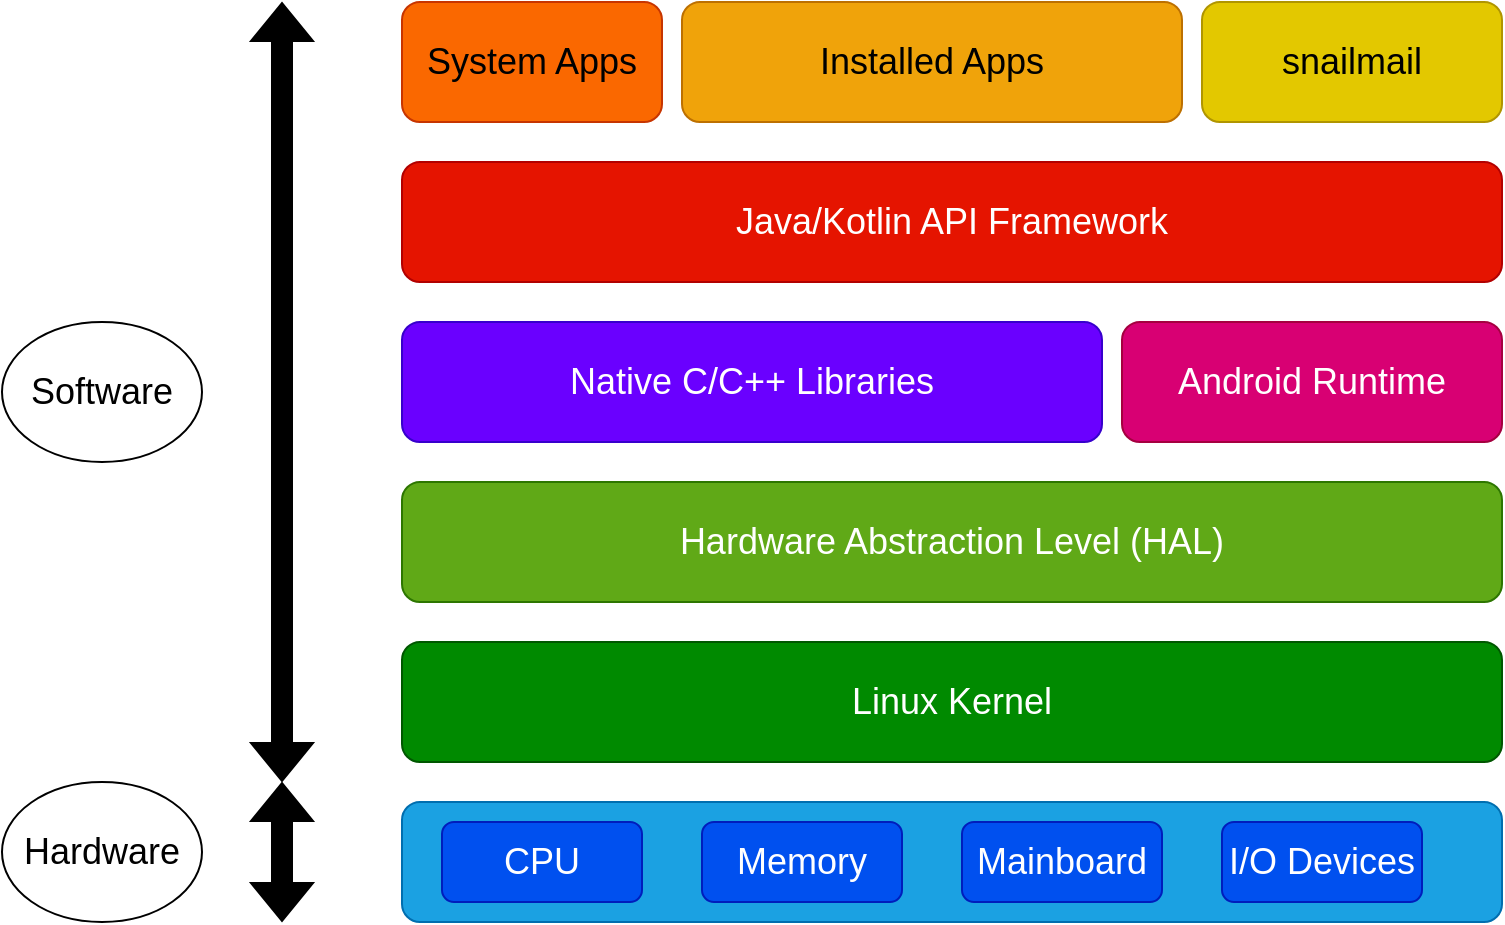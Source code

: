 <mxfile version="16.5.1" type="device"><diagram id="sA_ItPw9vTb_fWT30hbz" name="Page-1"><mxGraphModel dx="1163" dy="716" grid="1" gridSize="10" guides="1" tooltips="1" connect="1" arrows="1" fold="1" page="1" pageScale="1" pageWidth="1100" pageHeight="850" math="0" shadow="0"><root><mxCell id="0"/><mxCell id="1" parent="0"/><mxCell id="e7aj3pK3Iz6CLrMmDNB7-1" value="" style="rounded=1;whiteSpace=wrap;html=1;fillColor=#1ba1e2;strokeColor=#006EAF;fontColor=#ffffff;" vertex="1" parent="1"><mxGeometry x="410" y="460" width="550" height="60" as="geometry"/></mxCell><mxCell id="e7aj3pK3Iz6CLrMmDNB7-2" value="&lt;font style=&quot;font-size: 18px&quot;&gt;CPU&lt;/font&gt;" style="rounded=1;whiteSpace=wrap;html=1;fillColor=#0050ef;fontColor=#ffffff;strokeColor=#001DBC;" vertex="1" parent="1"><mxGeometry x="430" y="470" width="100" height="40" as="geometry"/></mxCell><mxCell id="e7aj3pK3Iz6CLrMmDNB7-3" value="&lt;font style=&quot;font-size: 18px&quot;&gt;Memory&lt;/font&gt;" style="rounded=1;whiteSpace=wrap;html=1;fillColor=#0050ef;fontColor=#ffffff;strokeColor=#001DBC;" vertex="1" parent="1"><mxGeometry x="560" y="470" width="100" height="40" as="geometry"/></mxCell><mxCell id="e7aj3pK3Iz6CLrMmDNB7-4" value="&lt;font style=&quot;font-size: 18px&quot;&gt;Mainboard&lt;/font&gt;" style="rounded=1;whiteSpace=wrap;html=1;fillColor=#0050ef;fontColor=#ffffff;strokeColor=#001DBC;" vertex="1" parent="1"><mxGeometry x="690" y="470" width="100" height="40" as="geometry"/></mxCell><mxCell id="e7aj3pK3Iz6CLrMmDNB7-5" value="&lt;span style=&quot;font-size: 18px&quot;&gt;I/O Devices&lt;/span&gt;" style="rounded=1;whiteSpace=wrap;html=1;fillColor=#0050ef;fontColor=#ffffff;strokeColor=#001DBC;" vertex="1" parent="1"><mxGeometry x="820" y="470" width="100" height="40" as="geometry"/></mxCell><mxCell id="e7aj3pK3Iz6CLrMmDNB7-7" value="Hardware Abstraction Level (HAL)" style="rounded=1;whiteSpace=wrap;html=1;fontSize=18;fillColor=#60a917;strokeColor=#2D7600;fontColor=#ffffff;" vertex="1" parent="1"><mxGeometry x="410" y="300" width="550" height="60" as="geometry"/></mxCell><mxCell id="e7aj3pK3Iz6CLrMmDNB7-8" value="Linux Kernel" style="rounded=1;whiteSpace=wrap;html=1;fontSize=18;fillColor=#008a00;strokeColor=#005700;fontColor=#ffffff;" vertex="1" parent="1"><mxGeometry x="410" y="380" width="550" height="60" as="geometry"/></mxCell><mxCell id="e7aj3pK3Iz6CLrMmDNB7-9" value="Native C/C++ Libraries" style="rounded=1;whiteSpace=wrap;html=1;fontSize=18;fillColor=#6a00ff;strokeColor=#3700CC;fontColor=#ffffff;" vertex="1" parent="1"><mxGeometry x="410" y="220" width="350" height="60" as="geometry"/></mxCell><mxCell id="e7aj3pK3Iz6CLrMmDNB7-10" value="Android Runtime" style="rounded=1;whiteSpace=wrap;html=1;fontSize=18;fillColor=#d80073;strokeColor=#A50040;fontColor=#ffffff;" vertex="1" parent="1"><mxGeometry x="770" y="220" width="190" height="60" as="geometry"/></mxCell><mxCell id="e7aj3pK3Iz6CLrMmDNB7-11" value="Java/Kotlin API Framework" style="rounded=1;whiteSpace=wrap;html=1;fontSize=18;fillColor=#e51400;strokeColor=#B20000;fontColor=#ffffff;" vertex="1" parent="1"><mxGeometry x="410" y="140" width="550" height="60" as="geometry"/></mxCell><mxCell id="e7aj3pK3Iz6CLrMmDNB7-12" value="System Apps" style="rounded=1;whiteSpace=wrap;html=1;fontSize=18;fillColor=#fa6800;strokeColor=#C73500;fontColor=#000000;" vertex="1" parent="1"><mxGeometry x="410" y="60" width="130" height="60" as="geometry"/></mxCell><mxCell id="e7aj3pK3Iz6CLrMmDNB7-13" value="Installed Apps" style="rounded=1;whiteSpace=wrap;html=1;fontSize=18;fillColor=#f0a30a;strokeColor=#BD7000;fontColor=#000000;" vertex="1" parent="1"><mxGeometry x="550" y="60" width="250" height="60" as="geometry"/></mxCell><mxCell id="e7aj3pK3Iz6CLrMmDNB7-14" value="snailmail" style="rounded=1;whiteSpace=wrap;html=1;fontSize=18;fillColor=#e3c800;strokeColor=#B09500;fontColor=#000000;" vertex="1" parent="1"><mxGeometry x="810" y="60" width="150" height="60" as="geometry"/></mxCell><mxCell id="e7aj3pK3Iz6CLrMmDNB7-15" value="" style="shape=flexArrow;endArrow=classic;startArrow=classic;html=1;rounded=0;fontSize=18;fillColor=#000000;" edge="1" parent="1"><mxGeometry width="100" height="100" relative="1" as="geometry"><mxPoint x="350" y="520" as="sourcePoint"/><mxPoint x="350" y="450" as="targetPoint"/></mxGeometry></mxCell><mxCell id="e7aj3pK3Iz6CLrMmDNB7-16" value="" style="shape=flexArrow;endArrow=classic;startArrow=classic;html=1;rounded=0;fontSize=18;fillColor=#000000;" edge="1" parent="1"><mxGeometry width="100" height="100" relative="1" as="geometry"><mxPoint x="350" y="450" as="sourcePoint"/><mxPoint x="350" y="60" as="targetPoint"/></mxGeometry></mxCell><mxCell id="e7aj3pK3Iz6CLrMmDNB7-20" value="Hardware" style="ellipse;whiteSpace=wrap;html=1;fontSize=18;gradientColor=none;" vertex="1" parent="1"><mxGeometry x="210" y="450" width="100" height="70" as="geometry"/></mxCell><mxCell id="e7aj3pK3Iz6CLrMmDNB7-21" value="Software" style="ellipse;whiteSpace=wrap;html=1;fontSize=18;gradientColor=none;" vertex="1" parent="1"><mxGeometry x="210" y="220" width="100" height="70" as="geometry"/></mxCell></root></mxGraphModel></diagram></mxfile>